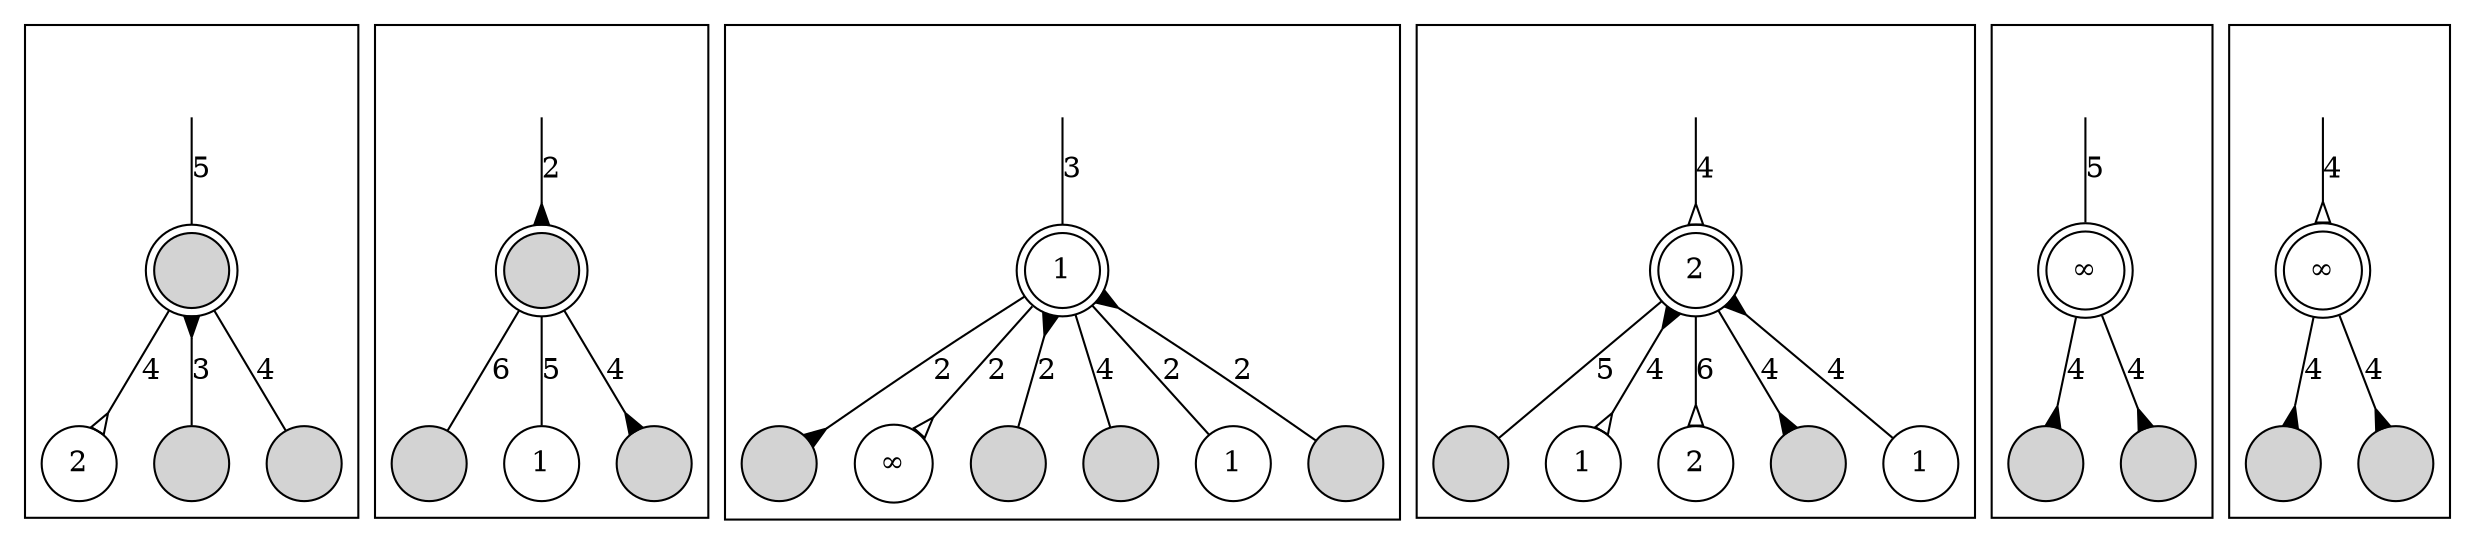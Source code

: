digraph
{
	node [shape=circle, style=filled, label=""];
	edge [dir=both, arrowtail=none, arrowhead=none];

	subgraph cluster0 /* non-plateau, child lowest */
	{
		n0p -> n0n [label=5];
		n0n -> n0c0 [label=4, arrowhead=oinv];
		n0n -> n0c1 [label=3, arrowtail=inv];
		n0n -> n0c2 [label=4];

		n0p [style=invisible];
		n0n [shape=doublecircle];
		n0c0 [style=solid, label=2];
	}

	subgraph cluster1 /* non-plateau, parent lowest */
	{
		n1p -> n1n [label=2, arrowhead=inv];
		n1n -> n1c0 [label=6];
		n1n -> n1c1 [label=5];
		n1n -> n1c2 [label=4, arrowhead=inv];

		n1p [style=invisible];
		n1n [shape=doublecircle];
		n1c1 [style=solid, label=1];
	}

	subgraph cluster2 /* plateau, not including parent */
	{
		n2p -> n2n [label=3];
		n2n -> n2c0 [label=2, arrowhead=inv];
		n2n -> n2c1 [label=2, arrowhead=oinv];
		n2n -> n2c2 [label=2, arrowtail=inv];
		n2n -> n2c3 [label=4];
		n2n -> n2c4 [label=2];
		n2n -> n2c5 [label=2, arrowtail=inv];

		n2p [style=invisible];
		n2n [shape=doublecircle, style=solid, label=1];
		n2c1 [style=solid, label="&infin;"];
		n2c4 [style=solid, label=1];
	}

	subgraph cluster3 /* plateau, including parent */
	{
		n3p -> n3n [label=4, arrowhead=oinv];
		n3n -> n3c0 [label=5];
		n3n -> n3c1 [label=4, arrowtail=inv, arrowhead=oinv];
		n3n -> n3c2 [label=6, arrowhead=oinv];
		n3n -> n3c3 [label=4, arrowhead=inv];
		n3n -> n3c4 [label=4, arrowtail=inv];

		n3p [style=invisible];
		n3n [shape=doublecircle, style=solid, label=2];
		n3c1 [style=solid, label=1];
		n3c2 [style=solid, label=2];
		n3c4 [style=solid, label=1];
	}

	subgraph cluster4 /* plateau, no exits */
	{
		n4p -> n4n [label=5];
		n4n -> n4c0 [label=4, arrowhead=inv];
		n4n -> n4c1 [label=4, arrowhead=inv];

		n4p [style=invisible];
		n4n [shape=doublecircle, style=solid, label="&infin;"];
	}

	subgraph cluster5 /* plateau, no downward exits */
	{
		n5p -> n5n [label=4, arrowhead=oinv];
		n5n -> n5c0 [label=4, arrowhead=inv];
		n5n -> n5c1 [label=4, arrowhead=inv];

		n5p [style=invisible];
		n5n [shape=doublecircle, style=solid, label="&infin;"];
	}
}
